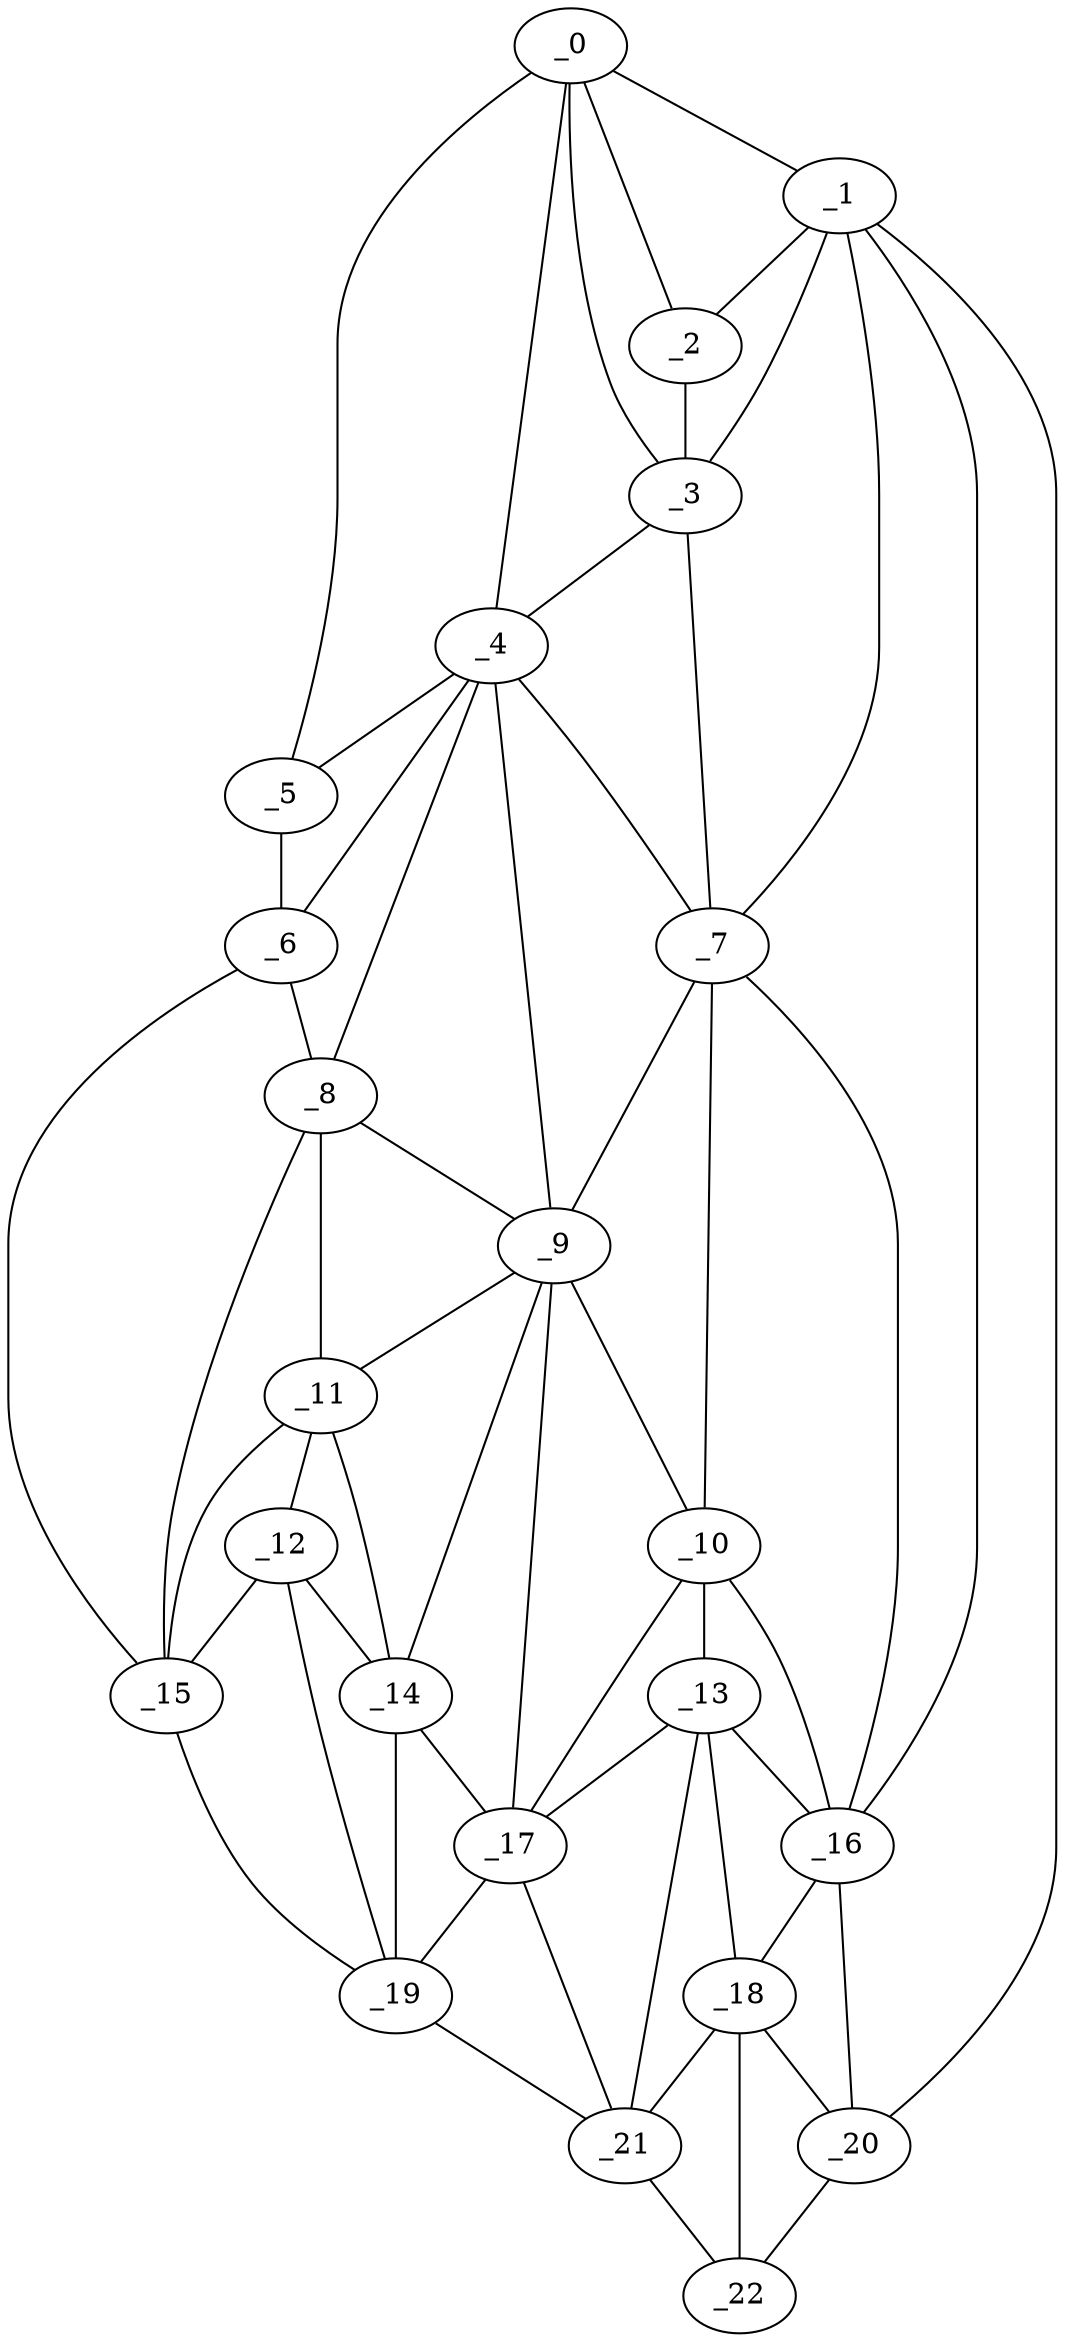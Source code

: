 graph "obj55__165.gxl" {
	_0	 [x=14,
		y=40];
	_1	 [x=16,
		y=11];
	_0 -- _1	 [valence=1];
	_2	 [x=27,
		y=14];
	_0 -- _2	 [valence=2];
	_3	 [x=45,
		y=16];
	_0 -- _3	 [valence=1];
	_4	 [x=52,
		y=79];
	_0 -- _4	 [valence=2];
	_5	 [x=52,
		y=90];
	_0 -- _5	 [valence=1];
	_1 -- _2	 [valence=1];
	_1 -- _3	 [valence=1];
	_7	 [x=67,
		y=15];
	_1 -- _7	 [valence=2];
	_16	 [x=94,
		y=9];
	_1 -- _16	 [valence=2];
	_20	 [x=107,
		y=6];
	_1 -- _20	 [valence=1];
	_2 -- _3	 [valence=2];
	_3 -- _4	 [valence=2];
	_3 -- _7	 [valence=1];
	_4 -- _5	 [valence=2];
	_6	 [x=62,
		y=96];
	_4 -- _6	 [valence=2];
	_4 -- _7	 [valence=2];
	_8	 [x=73,
		y=91];
	_4 -- _8	 [valence=2];
	_9	 [x=74,
		y=78];
	_4 -- _9	 [valence=1];
	_5 -- _6	 [valence=1];
	_6 -- _8	 [valence=2];
	_15	 [x=89,
		y=94];
	_6 -- _15	 [valence=1];
	_7 -- _9	 [valence=2];
	_10	 [x=77,
		y=14];
	_7 -- _10	 [valence=1];
	_7 -- _16	 [valence=2];
	_8 -- _9	 [valence=1];
	_11	 [x=78,
		y=86];
	_8 -- _11	 [valence=2];
	_8 -- _15	 [valence=2];
	_9 -- _10	 [valence=2];
	_9 -- _11	 [valence=2];
	_14	 [x=88,
		y=78];
	_9 -- _14	 [valence=1];
	_17	 [x=95,
		y=74];
	_9 -- _17	 [valence=2];
	_13	 [x=88,
		y=14];
	_10 -- _13	 [valence=2];
	_10 -- _16	 [valence=1];
	_10 -- _17	 [valence=1];
	_12	 [x=85,
		y=86];
	_11 -- _12	 [valence=2];
	_11 -- _14	 [valence=1];
	_11 -- _15	 [valence=2];
	_12 -- _14	 [valence=2];
	_12 -- _15	 [valence=2];
	_19	 [x=104,
		y=92];
	_12 -- _19	 [valence=2];
	_13 -- _16	 [valence=2];
	_13 -- _17	 [valence=2];
	_18	 [x=99,
		y=16];
	_13 -- _18	 [valence=1];
	_21	 [x=115,
		y=45];
	_13 -- _21	 [valence=2];
	_14 -- _17	 [valence=2];
	_14 -- _19	 [valence=1];
	_15 -- _19	 [valence=1];
	_16 -- _18	 [valence=2];
	_16 -- _20	 [valence=1];
	_17 -- _19	 [valence=1];
	_17 -- _21	 [valence=2];
	_18 -- _20	 [valence=2];
	_18 -- _21	 [valence=2];
	_22	 [x=116,
		y=16];
	_18 -- _22	 [valence=2];
	_19 -- _21	 [valence=1];
	_20 -- _22	 [valence=1];
	_21 -- _22	 [valence=1];
}
